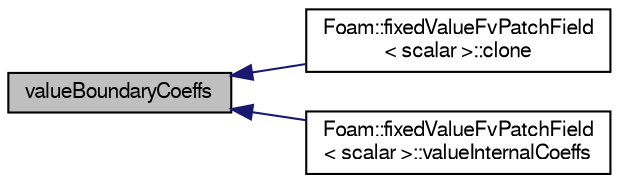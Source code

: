 digraph "valueBoundaryCoeffs"
{
  bgcolor="transparent";
  edge [fontname="FreeSans",fontsize="10",labelfontname="FreeSans",labelfontsize="10"];
  node [fontname="FreeSans",fontsize="10",shape=record];
  rankdir="LR";
  Node25 [label="valueBoundaryCoeffs",height=0.2,width=0.4,color="black", fillcolor="grey75", style="filled", fontcolor="black"];
  Node25 -> Node26 [dir="back",color="midnightblue",fontsize="10",style="solid",fontname="FreeSans"];
  Node26 [label="Foam::fixedValueFvPatchField\l\< scalar \>::clone",height=0.2,width=0.4,color="black",URL="$a21986.html#a6dfbb046cc414bcb0ee27a1646815537",tooltip="Construct and return a clone setting internal field reference. "];
  Node25 -> Node27 [dir="back",color="midnightblue",fontsize="10",style="solid",fontname="FreeSans"];
  Node27 [label="Foam::fixedValueFvPatchField\l\< scalar \>::valueInternalCoeffs",height=0.2,width=0.4,color="black",URL="$a21986.html#a2b42863403587b404576ca43b676433e",tooltip="Return the matrix diagonal coefficients corresponding to the. "];
}
